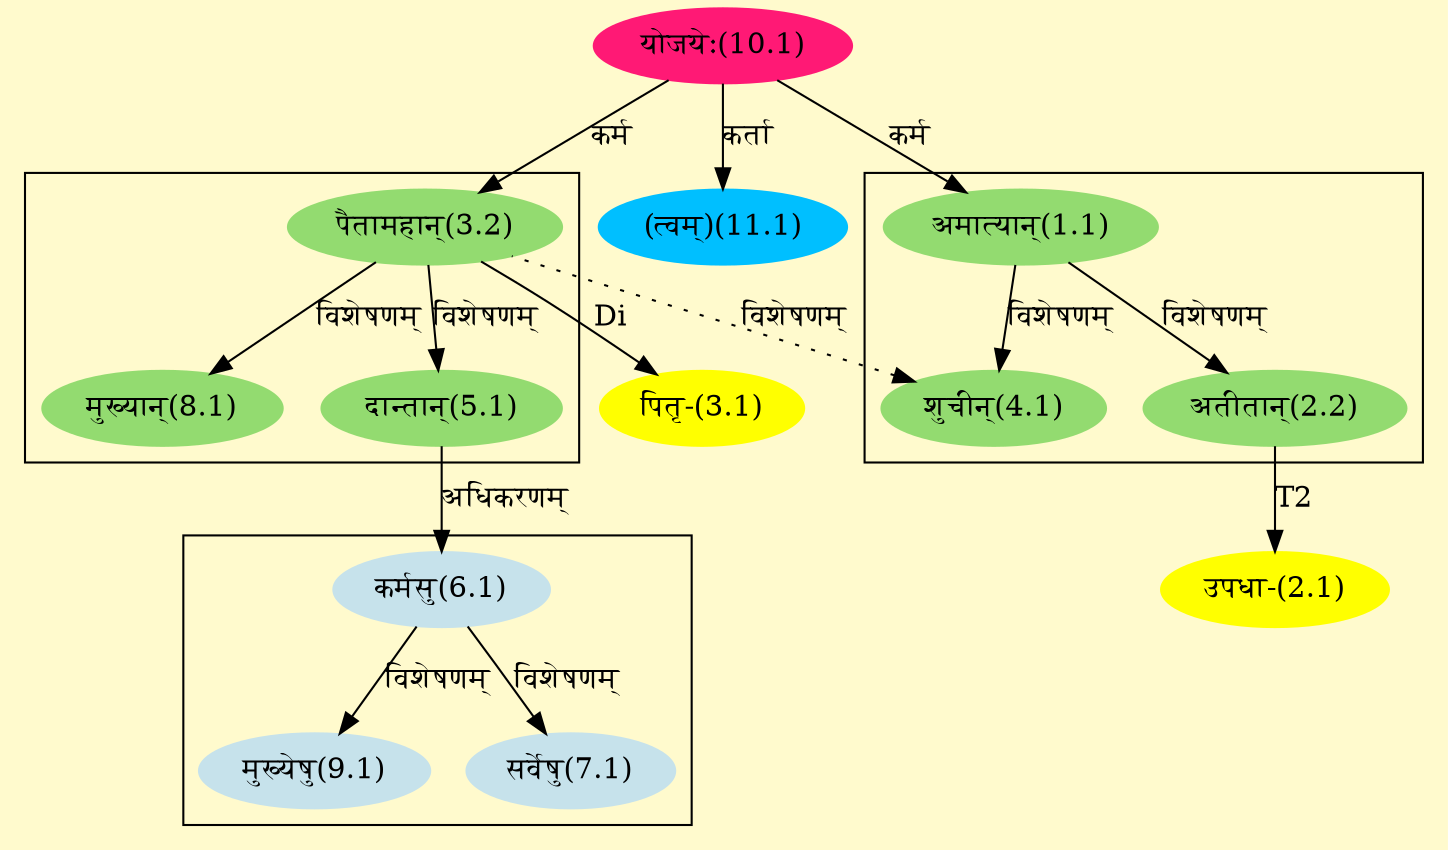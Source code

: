 digraph G{
rankdir=BT;
 compound=true;
 bgcolor="lemonchiffon1";

subgraph cluster_1{
Node2_2 [style=filled, color="#93DB70" label = "अतीतान्(2.2)"]
Node1_1 [style=filled, color="#93DB70" label = "अमात्यान्(1.1)"]
Node4_1 [style=filled, color="#93DB70" label = "शुचीन्(4.1)"]

}

subgraph cluster_2{
Node4_1 [style=filled, color="#93DB70" label = "शुचीन्(4.1)"]
Node3_2 [style=filled, color="#93DB70" label = "पैतामहान्(3.2)"]
Node5_1 [style=filled, color="#93DB70" label = "दान्तान्(5.1)"]
Node8_1 [style=filled, color="#93DB70" label = "मुख्यान्(8.1)"]

}

subgraph cluster_3{
Node7_1 [style=filled, color="#C6E2EB" label = "सर्वेषु(7.1)"]
Node6_1 [style=filled, color="#C6E2EB" label = "कर्मसु(6.1)"]
Node9_1 [style=filled, color="#C6E2EB" label = "मुख्येषु(9.1)"]

}
Node1_1 [style=filled, color="#93DB70" label = "अमात्यान्(1.1)"]
Node10_1 [style=filled, color="#FF1975" label = "योजयेः(10.1)"]
Node2_1 [style=filled, color="#FFFF00" label = "उपधा-(2.1)"]
Node2_2 [style=filled, color="#93DB70" label = "अतीतान्(2.2)"]
Node3_1 [style=filled, color="#FFFF00" label = "पितृ-(3.1)"]
Node3_2 [style=filled, color="#93DB70" label = "पैतामहान्(3.2)"]
Node6_1 [style=filled, color="#C6E2EB" label = "कर्मसु(6.1)"]
Node5_1 [style=filled, color="#93DB70" label = "दान्तान्(5.1)"]
Node11_1 [style=filled, color="#00BFFF" label = "(त्वम्)(11.1)"]
/* Start of Relations section */

Node1_1 -> Node10_1 [  label="कर्म"  dir="back" ]
Node2_1 -> Node2_2 [  label="T2"  dir="back" ]
Node2_2 -> Node1_1 [  label="विशेषणम्"  dir="back" ]
Node3_1 -> Node3_2 [  label="Di"  dir="back" ]
Node3_2 -> Node10_1 [  label="कर्म"  dir="back" ]
Node4_1 -> Node1_1 [  label="विशेषणम्"  dir="back" ]
Node4_1 -> Node3_2 [ style=dotted label="विशेषणम्"  dir="back" ]
Node5_1 -> Node3_2 [  label="विशेषणम्"  dir="back" ]
Node6_1 -> Node5_1 [  label="अधिकरणम्"  dir="back" ]
Node7_1 -> Node6_1 [  label="विशेषणम्"  dir="back" ]
Node8_1 -> Node3_2 [  label="विशेषणम्"  dir="back" ]
Node9_1 -> Node6_1 [  label="विशेषणम्"  dir="back" ]
Node11_1 -> Node10_1 [  label="कर्ता"  dir="back" ]
}
